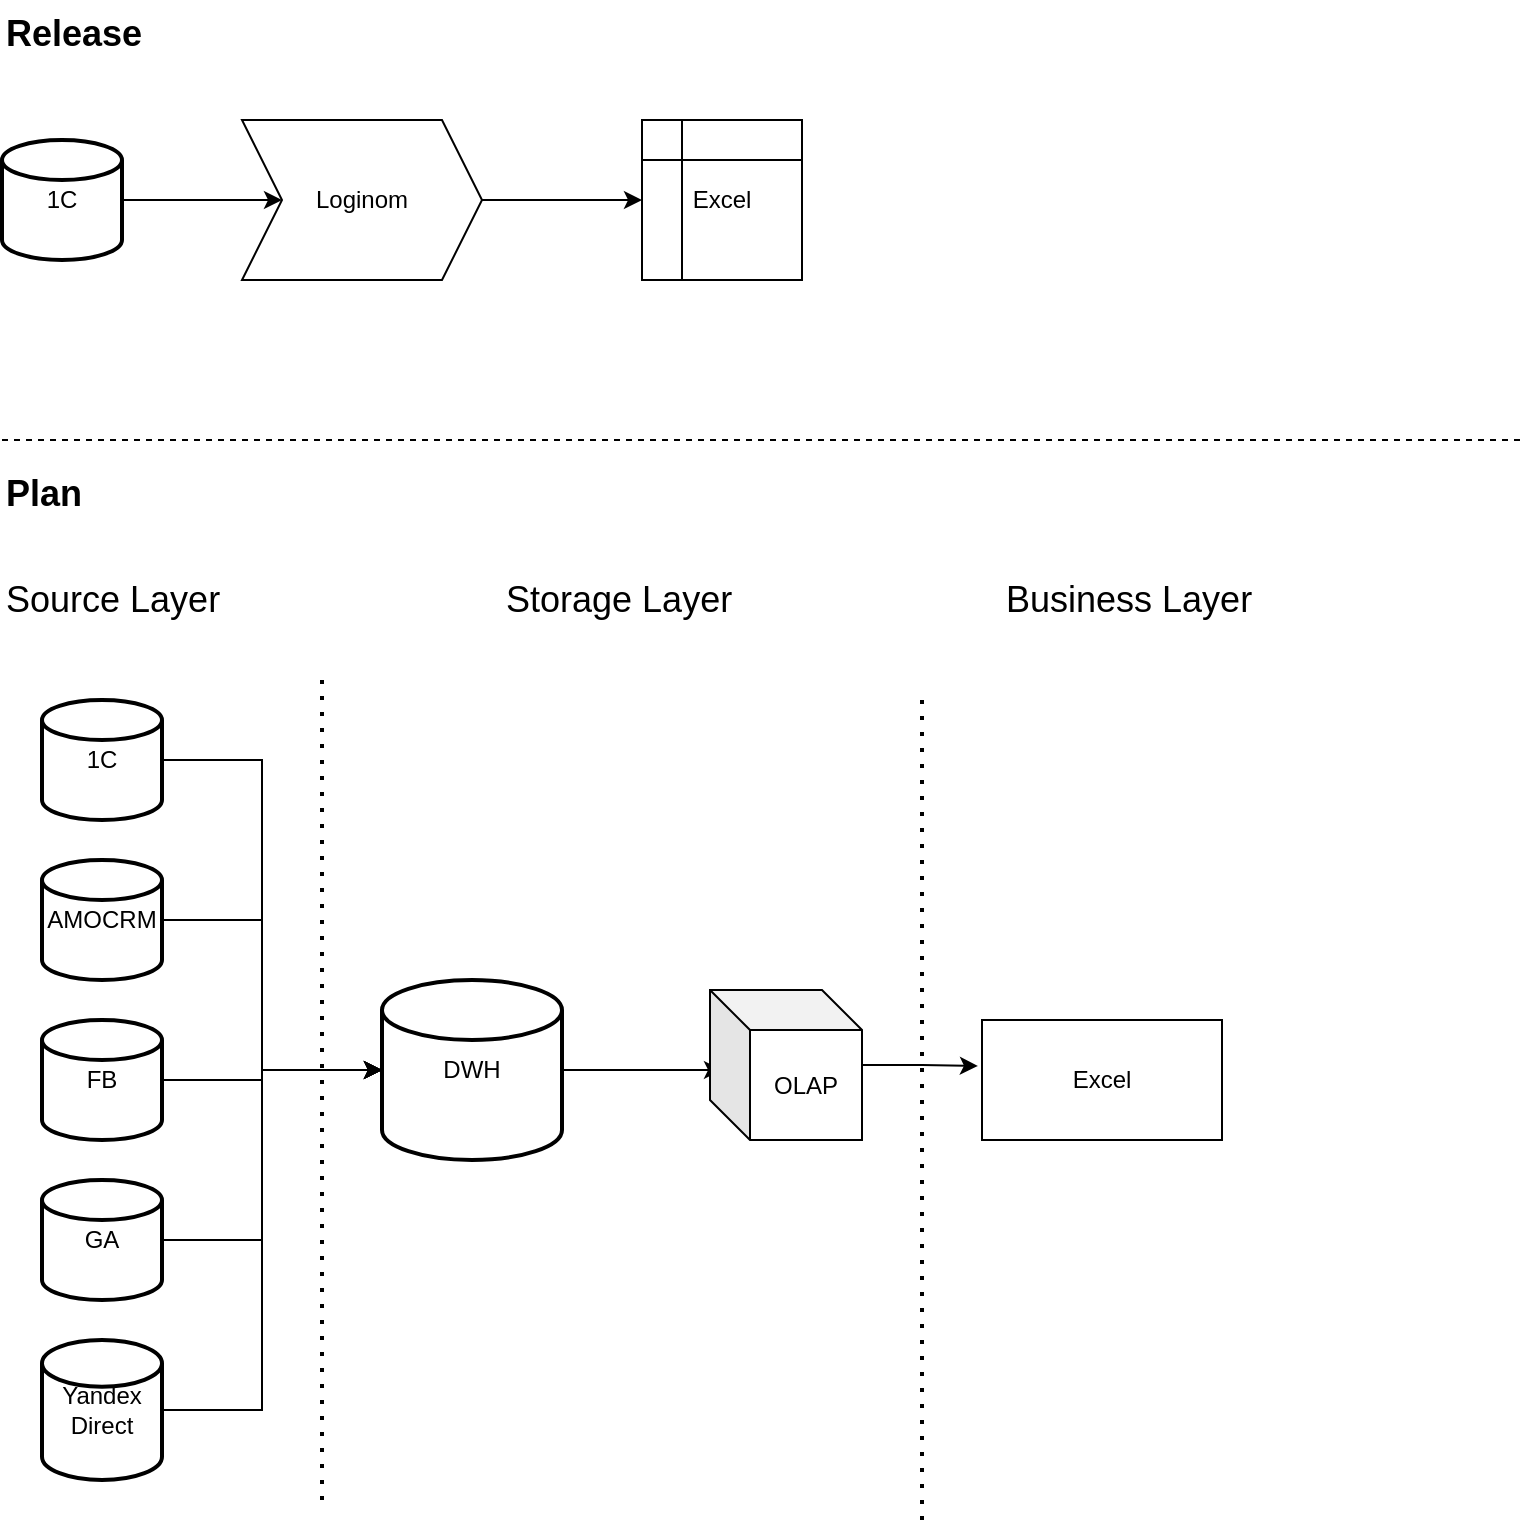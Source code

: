 <mxfile version="20.5.0" type="google"><diagram id="IY1ZrdIP2fraNUm7ioYt" name="Страница 1"><mxGraphModel grid="1" page="1" gridSize="10" guides="1" tooltips="1" connect="1" arrows="1" fold="1" pageScale="1" pageWidth="827" pageHeight="1169" math="0" shadow="0"><root><mxCell id="0"/><mxCell id="1" parent="0"/><mxCell id="-Flek2l_3PZaYMWwPY-s-10" style="edgeStyle=orthogonalEdgeStyle;rounded=0;orthogonalLoop=1;jettySize=auto;html=1;" edge="1" parent="1" source="-Flek2l_3PZaYMWwPY-s-1" target="-Flek2l_3PZaYMWwPY-s-6"><mxGeometry relative="1" as="geometry"><Array as="points"><mxPoint x="170" y="400"/><mxPoint x="170" y="555"/></Array></mxGeometry></mxCell><mxCell id="-Flek2l_3PZaYMWwPY-s-1" value="1C" style="strokeWidth=2;html=1;shape=mxgraph.flowchart.database;whiteSpace=wrap;" vertex="1" parent="1"><mxGeometry x="60" y="370" width="60" height="60" as="geometry"/></mxCell><mxCell id="-Flek2l_3PZaYMWwPY-s-11" style="edgeStyle=orthogonalEdgeStyle;rounded=0;orthogonalLoop=1;jettySize=auto;html=1;" edge="1" parent="1" source="-Flek2l_3PZaYMWwPY-s-2" target="-Flek2l_3PZaYMWwPY-s-6"><mxGeometry relative="1" as="geometry"><Array as="points"><mxPoint x="170" y="480"/><mxPoint x="170" y="555"/></Array></mxGeometry></mxCell><mxCell id="-Flek2l_3PZaYMWwPY-s-2" value="AMOCRM" style="strokeWidth=2;html=1;shape=mxgraph.flowchart.database;whiteSpace=wrap;" vertex="1" parent="1"><mxGeometry x="60" y="450" width="60" height="60" as="geometry"/></mxCell><mxCell id="-Flek2l_3PZaYMWwPY-s-12" style="edgeStyle=orthogonalEdgeStyle;rounded=0;orthogonalLoop=1;jettySize=auto;html=1;entryX=0;entryY=0.5;entryDx=0;entryDy=0;entryPerimeter=0;" edge="1" parent="1" source="-Flek2l_3PZaYMWwPY-s-3" target="-Flek2l_3PZaYMWwPY-s-6"><mxGeometry relative="1" as="geometry"><Array as="points"><mxPoint x="170" y="560"/><mxPoint x="170" y="555"/></Array></mxGeometry></mxCell><mxCell id="-Flek2l_3PZaYMWwPY-s-3" value="FB" style="strokeWidth=2;html=1;shape=mxgraph.flowchart.database;whiteSpace=wrap;" vertex="1" parent="1"><mxGeometry x="60" y="530" width="60" height="60" as="geometry"/></mxCell><mxCell id="-Flek2l_3PZaYMWwPY-s-13" style="edgeStyle=orthogonalEdgeStyle;rounded=0;orthogonalLoop=1;jettySize=auto;html=1;entryX=0;entryY=0.5;entryDx=0;entryDy=0;entryPerimeter=0;" edge="1" parent="1" source="-Flek2l_3PZaYMWwPY-s-4" target="-Flek2l_3PZaYMWwPY-s-6"><mxGeometry relative="1" as="geometry"><Array as="points"><mxPoint x="170" y="640"/><mxPoint x="170" y="555"/></Array></mxGeometry></mxCell><mxCell id="-Flek2l_3PZaYMWwPY-s-4" value="GA" style="strokeWidth=2;html=1;shape=mxgraph.flowchart.database;whiteSpace=wrap;" vertex="1" parent="1"><mxGeometry x="60" y="610" width="60" height="60" as="geometry"/></mxCell><mxCell id="-Flek2l_3PZaYMWwPY-s-14" style="edgeStyle=orthogonalEdgeStyle;rounded=0;orthogonalLoop=1;jettySize=auto;html=1;entryX=0;entryY=0.5;entryDx=0;entryDy=0;entryPerimeter=0;" edge="1" parent="1" source="-Flek2l_3PZaYMWwPY-s-5" target="-Flek2l_3PZaYMWwPY-s-6"><mxGeometry relative="1" as="geometry"><Array as="points"><mxPoint x="170" y="725"/><mxPoint x="170" y="555"/></Array></mxGeometry></mxCell><mxCell id="-Flek2l_3PZaYMWwPY-s-5" value="Yandex&lt;br&gt;Direct" style="strokeWidth=2;html=1;shape=mxgraph.flowchart.database;whiteSpace=wrap;" vertex="1" parent="1"><mxGeometry x="60" y="690" width="60" height="70" as="geometry"/></mxCell><mxCell id="-Flek2l_3PZaYMWwPY-s-15" style="edgeStyle=orthogonalEdgeStyle;rounded=0;orthogonalLoop=1;jettySize=auto;html=1;entryX=0.079;entryY=0.533;entryDx=0;entryDy=0;entryPerimeter=0;" edge="1" parent="1" source="-Flek2l_3PZaYMWwPY-s-6" target="-Flek2l_3PZaYMWwPY-s-7"><mxGeometry relative="1" as="geometry"/></mxCell><mxCell id="-Flek2l_3PZaYMWwPY-s-6" value="DWH" style="strokeWidth=2;html=1;shape=mxgraph.flowchart.database;whiteSpace=wrap;" vertex="1" parent="1"><mxGeometry x="230" y="510" width="90" height="90" as="geometry"/></mxCell><mxCell id="-Flek2l_3PZaYMWwPY-s-16" style="edgeStyle=orthogonalEdgeStyle;rounded=0;orthogonalLoop=1;jettySize=auto;html=1;entryX=-0.017;entryY=0.383;entryDx=0;entryDy=0;entryPerimeter=0;" edge="1" parent="1" source="-Flek2l_3PZaYMWwPY-s-7" target="-Flek2l_3PZaYMWwPY-s-8"><mxGeometry relative="1" as="geometry"/></mxCell><mxCell id="-Flek2l_3PZaYMWwPY-s-7" value="OLAP" style="shape=cube;whiteSpace=wrap;html=1;boundedLbl=1;backgroundOutline=1;darkOpacity=0.05;darkOpacity2=0.1;" vertex="1" parent="1"><mxGeometry x="394" y="515" width="76" height="75" as="geometry"/></mxCell><mxCell id="-Flek2l_3PZaYMWwPY-s-8" value="Excel" style="rounded=0;whiteSpace=wrap;html=1;" vertex="1" parent="1"><mxGeometry x="530" y="530" width="120" height="60" as="geometry"/></mxCell><mxCell id="-Flek2l_3PZaYMWwPY-s-17" value="" style="endArrow=none;dashed=1;html=1;rounded=0;" edge="1" parent="1"><mxGeometry width="50" height="50" relative="1" as="geometry"><mxPoint x="40" y="240" as="sourcePoint"/><mxPoint x="800" y="240" as="targetPoint"/></mxGeometry></mxCell><mxCell id="-Flek2l_3PZaYMWwPY-s-27" style="edgeStyle=orthogonalEdgeStyle;rounded=0;orthogonalLoop=1;jettySize=auto;html=1;entryX=0;entryY=0.5;entryDx=0;entryDy=0;" edge="1" parent="1" source="-Flek2l_3PZaYMWwPY-s-18" target="-Flek2l_3PZaYMWwPY-s-24"><mxGeometry relative="1" as="geometry"/></mxCell><mxCell id="-Flek2l_3PZaYMWwPY-s-18" value="1C" style="strokeWidth=2;html=1;shape=mxgraph.flowchart.database;whiteSpace=wrap;" vertex="1" parent="1"><mxGeometry x="40" y="90" width="60" height="60" as="geometry"/></mxCell><mxCell id="-Flek2l_3PZaYMWwPY-s-22" value="Excel" style="shape=internalStorage;whiteSpace=wrap;html=1;backgroundOutline=1;" vertex="1" parent="1"><mxGeometry x="360" y="80" width="80" height="80" as="geometry"/></mxCell><mxCell id="-Flek2l_3PZaYMWwPY-s-31" style="edgeStyle=orthogonalEdgeStyle;rounded=0;orthogonalLoop=1;jettySize=auto;html=1;fontSize=18;" edge="1" parent="1" source="-Flek2l_3PZaYMWwPY-s-24" target="-Flek2l_3PZaYMWwPY-s-22"><mxGeometry relative="1" as="geometry"/></mxCell><mxCell id="-Flek2l_3PZaYMWwPY-s-24" value="Loginom" style="shape=step;perimeter=stepPerimeter;whiteSpace=wrap;html=1;fixedSize=1;" vertex="1" parent="1"><mxGeometry x="160" y="80" width="120" height="80" as="geometry"/></mxCell><mxCell id="-Flek2l_3PZaYMWwPY-s-29" value="&lt;b&gt;&lt;font style=&quot;font-size: 18px;&quot;&gt;Release&lt;/font&gt;&lt;/b&gt;" style="text;whiteSpace=wrap;html=1;" vertex="1" parent="1"><mxGeometry x="40" y="20" width="80" height="40" as="geometry"/></mxCell><mxCell id="-Flek2l_3PZaYMWwPY-s-30" value="&lt;b&gt;&lt;font style=&quot;font-size: 18px;&quot;&gt;Plan&lt;/font&gt;&lt;/b&gt;" style="text;whiteSpace=wrap;html=1;" vertex="1" parent="1"><mxGeometry x="40" y="250" width="80" height="40" as="geometry"/></mxCell><mxCell id="-Flek2l_3PZaYMWwPY-s-33" value="" style="endArrow=none;dashed=1;html=1;dashPattern=1 3;strokeWidth=2;rounded=0;fontSize=18;" edge="1" parent="1"><mxGeometry width="50" height="50" relative="1" as="geometry"><mxPoint x="200" y="770" as="sourcePoint"/><mxPoint x="200" y="360" as="targetPoint"/></mxGeometry></mxCell><mxCell id="-Flek2l_3PZaYMWwPY-s-34" value="" style="endArrow=none;dashed=1;html=1;dashPattern=1 3;strokeWidth=2;rounded=0;fontSize=18;" edge="1" parent="1"><mxGeometry width="50" height="50" relative="1" as="geometry"><mxPoint x="500" y="780" as="sourcePoint"/><mxPoint x="500" y="370" as="targetPoint"/></mxGeometry></mxCell><mxCell id="-Flek2l_3PZaYMWwPY-s-35" value="&lt;span style=&quot;font-size: 18px; font-weight: 400;&quot;&gt;Source Layer&lt;/span&gt;" style="text;whiteSpace=wrap;html=1;fontStyle=1" vertex="1" parent="1"><mxGeometry x="40" y="303" width="115" height="40" as="geometry"/></mxCell><mxCell id="-Flek2l_3PZaYMWwPY-s-36" value="&lt;span style=&quot;font-size: 18px; font-weight: 400;&quot;&gt;Storage Layer&lt;/span&gt;" style="text;whiteSpace=wrap;html=1;fontStyle=1" vertex="1" parent="1"><mxGeometry x="290" y="303" width="130" height="40" as="geometry"/></mxCell><mxCell id="-Flek2l_3PZaYMWwPY-s-37" value="&lt;span style=&quot;font-size: 18px; font-weight: 400;&quot;&gt;Business Layer&lt;/span&gt;" style="text;whiteSpace=wrap;html=1;fontStyle=1" vertex="1" parent="1"><mxGeometry x="540" y="303" width="130" height="40" as="geometry"/></mxCell></root></mxGraphModel></diagram></mxfile>